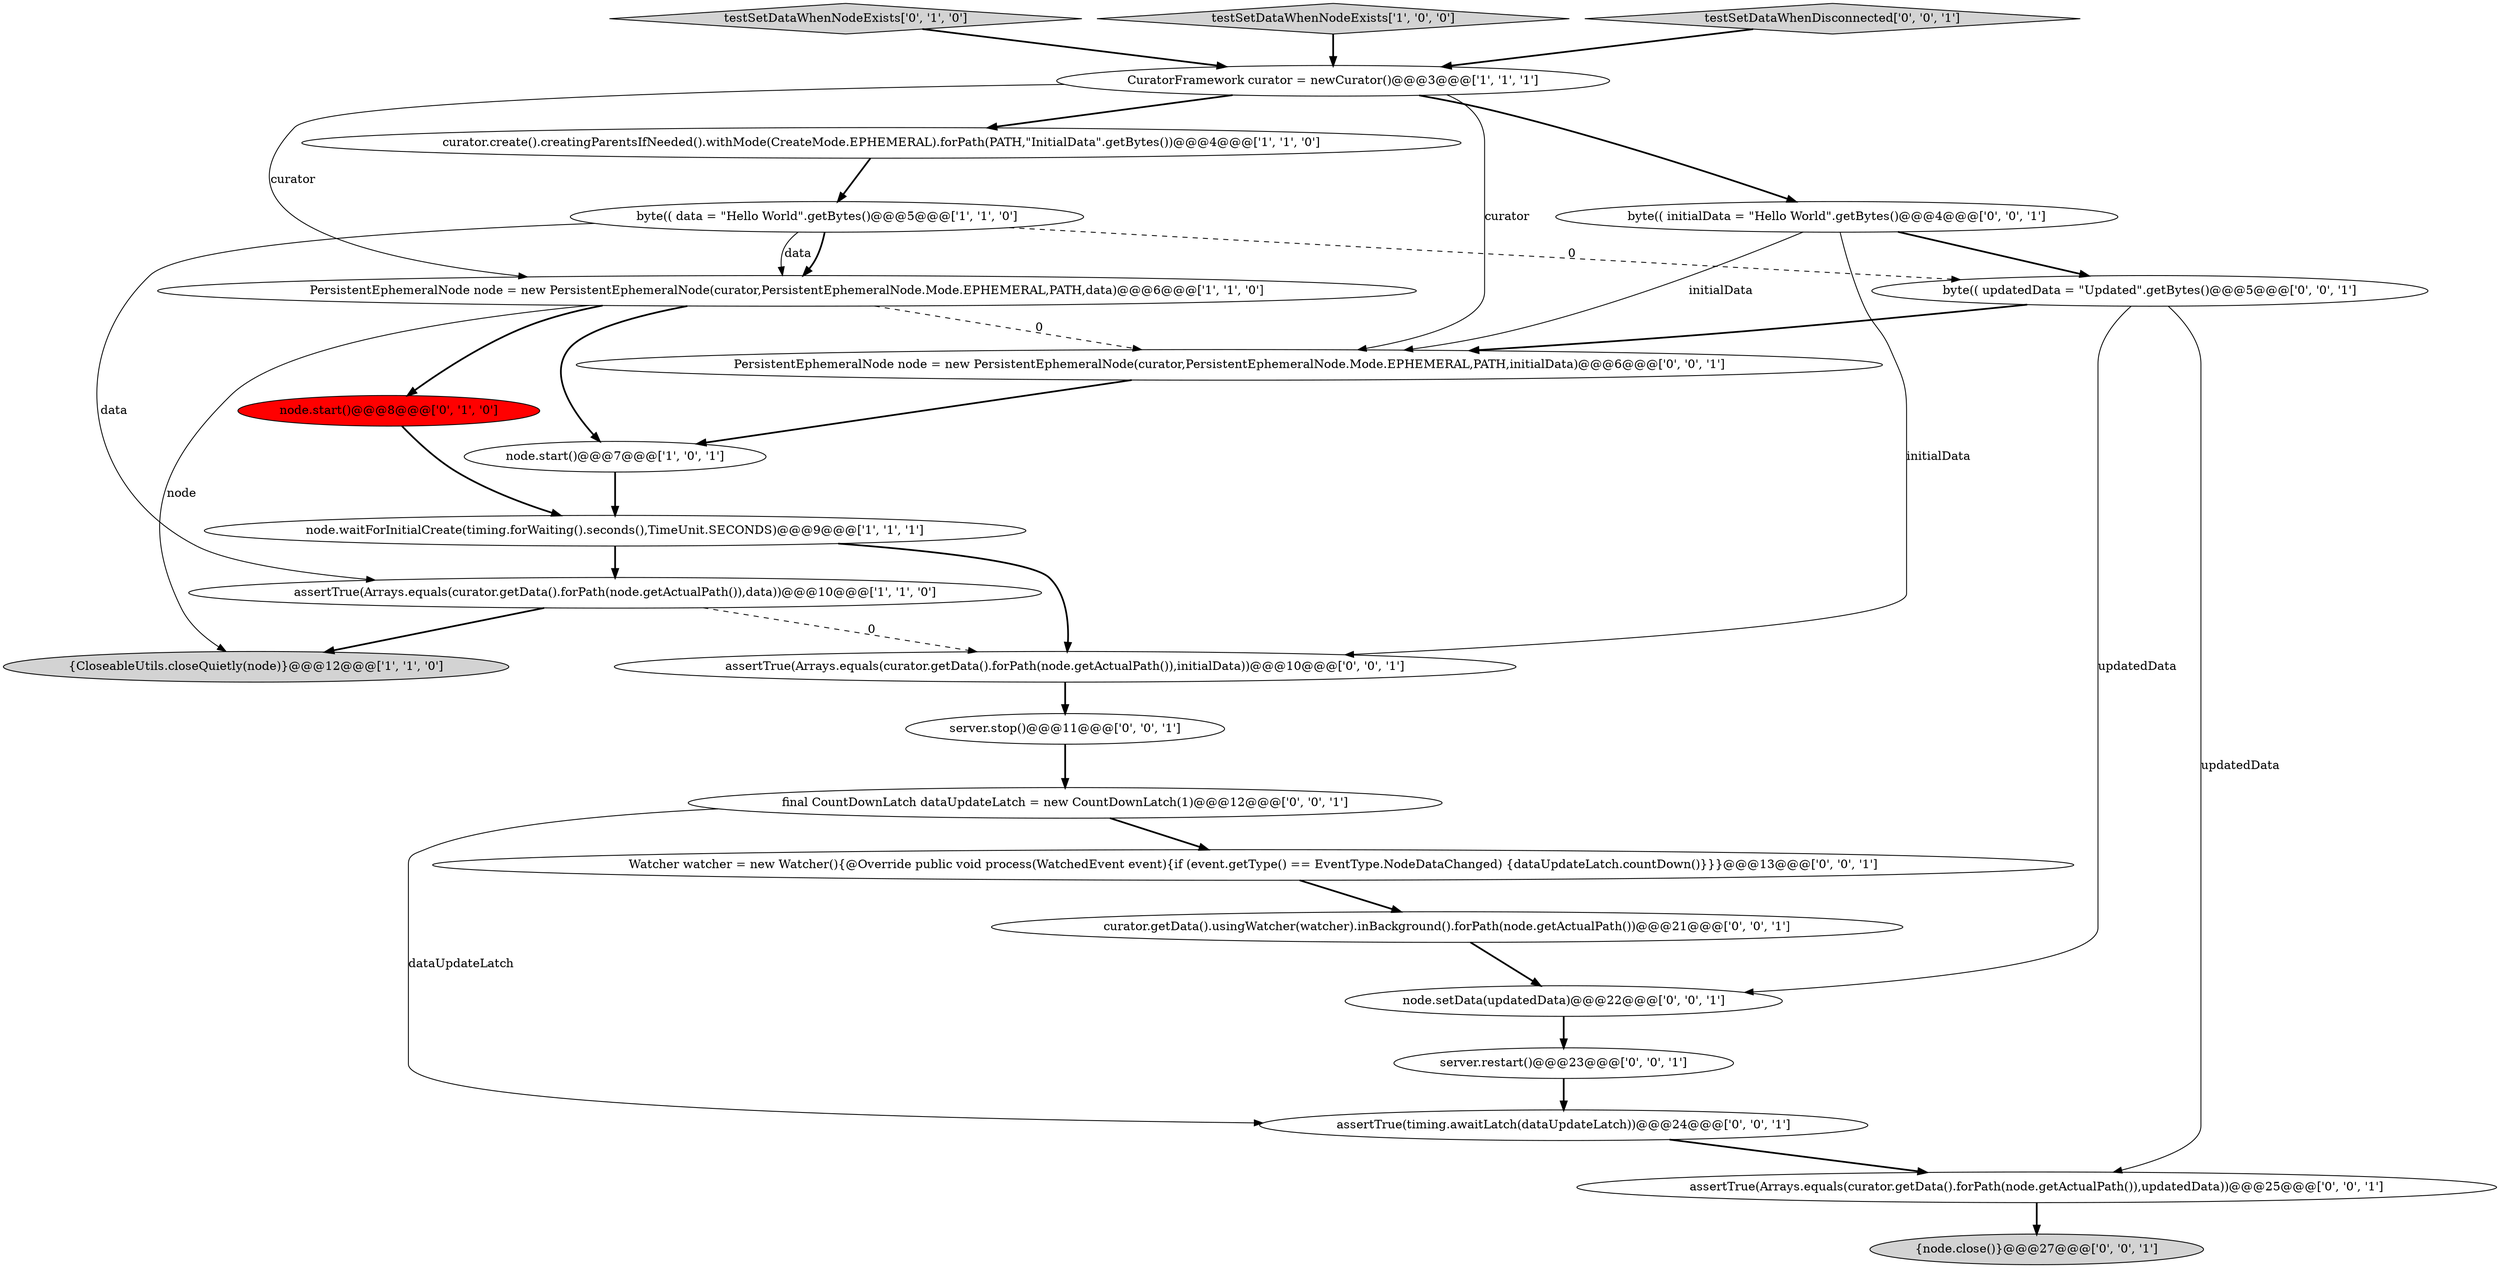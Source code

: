 digraph {
12 [style = filled, label = "server.stop()@@@11@@@['0', '0', '1']", fillcolor = white, shape = ellipse image = "AAA0AAABBB3BBB"];
3 [style = filled, label = "node.waitForInitialCreate(timing.forWaiting().seconds(),TimeUnit.SECONDS)@@@9@@@['1', '1', '1']", fillcolor = white, shape = ellipse image = "AAA0AAABBB1BBB"];
2 [style = filled, label = "node.start()@@@7@@@['1', '0', '1']", fillcolor = white, shape = ellipse image = "AAA0AAABBB1BBB"];
10 [style = filled, label = "node.start()@@@8@@@['0', '1', '0']", fillcolor = red, shape = ellipse image = "AAA1AAABBB2BBB"];
11 [style = filled, label = "server.restart()@@@23@@@['0', '0', '1']", fillcolor = white, shape = ellipse image = "AAA0AAABBB3BBB"];
0 [style = filled, label = "CuratorFramework curator = newCurator()@@@3@@@['1', '1', '1']", fillcolor = white, shape = ellipse image = "AAA0AAABBB1BBB"];
8 [style = filled, label = "curator.create().creatingParentsIfNeeded().withMode(CreateMode.EPHEMERAL).forPath(PATH,\"InitialData\".getBytes())@@@4@@@['1', '1', '0']", fillcolor = white, shape = ellipse image = "AAA0AAABBB1BBB"];
23 [style = filled, label = "assertTrue(timing.awaitLatch(dataUpdateLatch))@@@24@@@['0', '0', '1']", fillcolor = white, shape = ellipse image = "AAA0AAABBB3BBB"];
19 [style = filled, label = "assertTrue(Arrays.equals(curator.getData().forPath(node.getActualPath()),updatedData))@@@25@@@['0', '0', '1']", fillcolor = white, shape = ellipse image = "AAA0AAABBB3BBB"];
5 [style = filled, label = "PersistentEphemeralNode node = new PersistentEphemeralNode(curator,PersistentEphemeralNode.Mode.EPHEMERAL,PATH,data)@@@6@@@['1', '1', '0']", fillcolor = white, shape = ellipse image = "AAA0AAABBB1BBB"];
9 [style = filled, label = "testSetDataWhenNodeExists['0', '1', '0']", fillcolor = lightgray, shape = diamond image = "AAA0AAABBB2BBB"];
13 [style = filled, label = "byte(( initialData = \"Hello World\".getBytes()@@@4@@@['0', '0', '1']", fillcolor = white, shape = ellipse image = "AAA0AAABBB3BBB"];
21 [style = filled, label = "assertTrue(Arrays.equals(curator.getData().forPath(node.getActualPath()),initialData))@@@10@@@['0', '0', '1']", fillcolor = white, shape = ellipse image = "AAA0AAABBB3BBB"];
4 [style = filled, label = "testSetDataWhenNodeExists['1', '0', '0']", fillcolor = lightgray, shape = diamond image = "AAA0AAABBB1BBB"];
14 [style = filled, label = "byte(( updatedData = \"Updated\".getBytes()@@@5@@@['0', '0', '1']", fillcolor = white, shape = ellipse image = "AAA0AAABBB3BBB"];
18 [style = filled, label = "curator.getData().usingWatcher(watcher).inBackground().forPath(node.getActualPath())@@@21@@@['0', '0', '1']", fillcolor = white, shape = ellipse image = "AAA0AAABBB3BBB"];
6 [style = filled, label = "{CloseableUtils.closeQuietly(node)}@@@12@@@['1', '1', '0']", fillcolor = lightgray, shape = ellipse image = "AAA0AAABBB1BBB"];
22 [style = filled, label = "node.setData(updatedData)@@@22@@@['0', '0', '1']", fillcolor = white, shape = ellipse image = "AAA0AAABBB3BBB"];
16 [style = filled, label = "Watcher watcher = new Watcher(){@Override public void process(WatchedEvent event){if (event.getType() == EventType.NodeDataChanged) {dataUpdateLatch.countDown()}}}@@@13@@@['0', '0', '1']", fillcolor = white, shape = ellipse image = "AAA0AAABBB3BBB"];
15 [style = filled, label = "PersistentEphemeralNode node = new PersistentEphemeralNode(curator,PersistentEphemeralNode.Mode.EPHEMERAL,PATH,initialData)@@@6@@@['0', '0', '1']", fillcolor = white, shape = ellipse image = "AAA0AAABBB3BBB"];
7 [style = filled, label = "assertTrue(Arrays.equals(curator.getData().forPath(node.getActualPath()),data))@@@10@@@['1', '1', '0']", fillcolor = white, shape = ellipse image = "AAA0AAABBB1BBB"];
1 [style = filled, label = "byte(( data = \"Hello World\".getBytes()@@@5@@@['1', '1', '0']", fillcolor = white, shape = ellipse image = "AAA0AAABBB1BBB"];
20 [style = filled, label = "testSetDataWhenDisconnected['0', '0', '1']", fillcolor = lightgray, shape = diamond image = "AAA0AAABBB3BBB"];
24 [style = filled, label = "{node.close()}@@@27@@@['0', '0', '1']", fillcolor = lightgray, shape = ellipse image = "AAA0AAABBB3BBB"];
17 [style = filled, label = "final CountDownLatch dataUpdateLatch = new CountDownLatch(1)@@@12@@@['0', '0', '1']", fillcolor = white, shape = ellipse image = "AAA0AAABBB3BBB"];
1->5 [style = bold, label=""];
5->10 [style = bold, label=""];
13->21 [style = solid, label="initialData"];
15->2 [style = bold, label=""];
16->18 [style = bold, label=""];
7->21 [style = dashed, label="0"];
9->0 [style = bold, label=""];
0->13 [style = bold, label=""];
17->23 [style = solid, label="dataUpdateLatch"];
1->14 [style = dashed, label="0"];
2->3 [style = bold, label=""];
20->0 [style = bold, label=""];
12->17 [style = bold, label=""];
1->5 [style = solid, label="data"];
10->3 [style = bold, label=""];
0->15 [style = solid, label="curator"];
5->6 [style = solid, label="node"];
0->5 [style = solid, label="curator"];
4->0 [style = bold, label=""];
14->19 [style = solid, label="updatedData"];
19->24 [style = bold, label=""];
21->12 [style = bold, label=""];
13->15 [style = solid, label="initialData"];
8->1 [style = bold, label=""];
1->7 [style = solid, label="data"];
5->2 [style = bold, label=""];
18->22 [style = bold, label=""];
3->7 [style = bold, label=""];
23->19 [style = bold, label=""];
7->6 [style = bold, label=""];
0->8 [style = bold, label=""];
14->22 [style = solid, label="updatedData"];
3->21 [style = bold, label=""];
14->15 [style = bold, label=""];
5->15 [style = dashed, label="0"];
11->23 [style = bold, label=""];
13->14 [style = bold, label=""];
22->11 [style = bold, label=""];
17->16 [style = bold, label=""];
}
